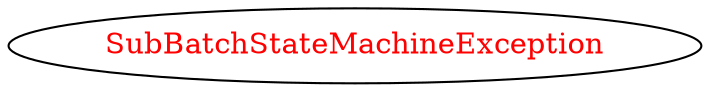 digraph dependencyGraph {
 concentrate=true;
 ranksep="2.0";
 rankdir="LR"; 
 splines="ortho";
"SubBatchStateMachineException" [fontcolor="red"];
}